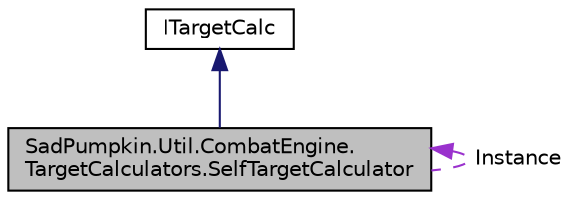 digraph "SadPumpkin.Util.CombatEngine.TargetCalculators.SelfTargetCalculator"
{
 // LATEX_PDF_SIZE
  edge [fontname="Helvetica",fontsize="10",labelfontname="Helvetica",labelfontsize="10"];
  node [fontname="Helvetica",fontsize="10",shape=record];
  Node1 [label="SadPumpkin.Util.CombatEngine.\lTargetCalculators.SelfTargetCalculator",height=0.2,width=0.4,color="black", fillcolor="grey75", style="filled", fontcolor="black",tooltip="Targeting logic for Actions targeting the source Actor."];
  Node2 -> Node1 [dir="back",color="midnightblue",fontsize="10",style="solid",fontname="Helvetica"];
  Node2 [label="ITargetCalc",height=0.2,width=0.4,color="black", fillcolor="white", style="filled",URL="$interface_sad_pumpkin_1_1_util_1_1_combat_engine_1_1_target_calculators_1_1_i_target_calc.html",tooltip="Interface defining a Targeting logic of an Action."];
  Node1 -> Node1 [dir="back",color="darkorchid3",fontsize="10",style="dashed",label=" Instance" ,fontname="Helvetica"];
}
